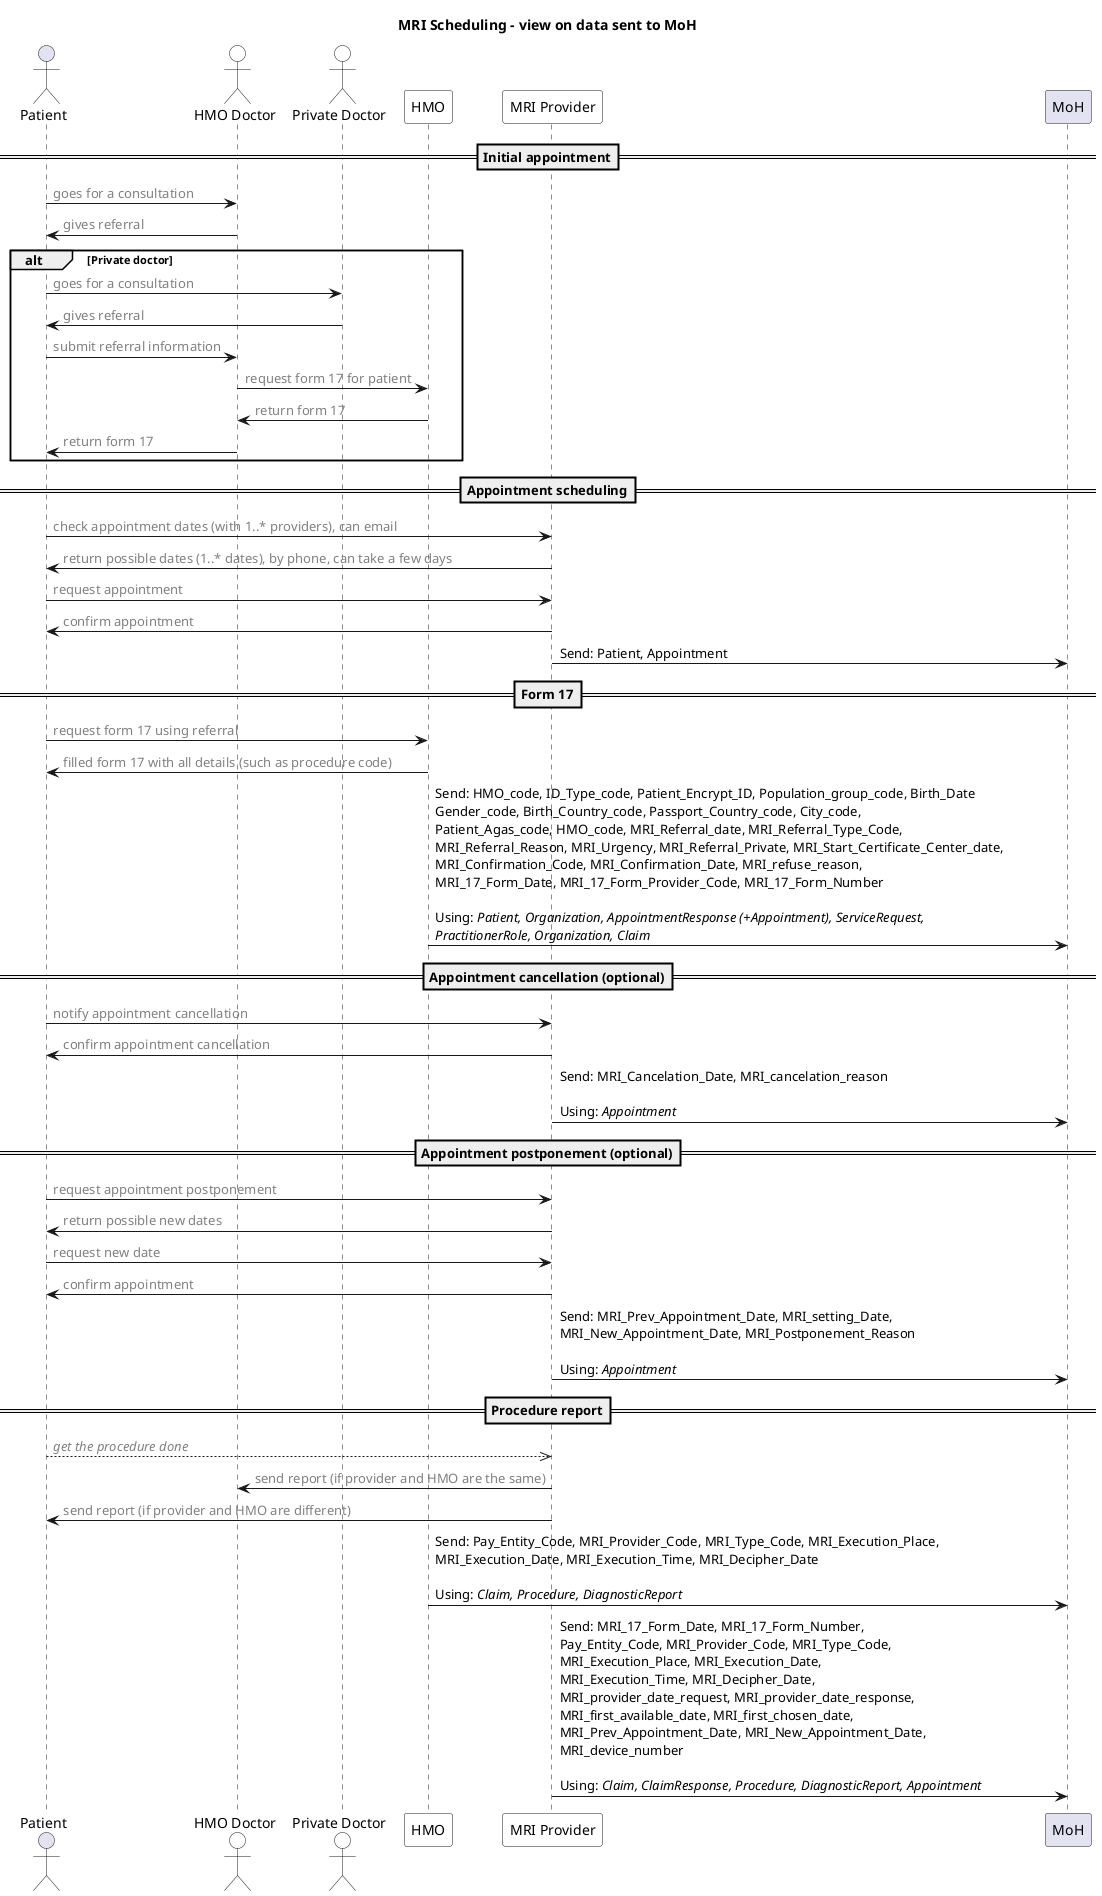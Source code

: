 @startuml
'editable with https://planttext.com
'see documentation at https://plantuml.com/sequence-diagram

title "MRI Scheduling - view on data sent to MoH"

actor Patient
actor "HMO Doctor" #white
actor "Private Doctor" #white
participant HMO #white 
participant "MRI Provider" #white
participant MoH

== Initial appointment==
Patient -> "HMO Doctor": <color #grey>goes for a consultation
"HMO Doctor" -> Patient: <color #grey>gives referral

alt Private doctor 
    Patient -> "Private Doctor": <color #grey>goes for a consultation
    "Private Doctor" -> Patient: <color #grey>gives referral

    Patient -> "HMO Doctor": <color #grey>submit referral information
    "HMO Doctor" -> HMO: <color #grey>request form 17 for patient
    HMO -> "HMO Doctor": <color #grey>return form 17
    "HMO Doctor" -> Patient: <color #grey>return form 17
end

== Appointment scheduling==
Patient -> "MRI Provider": <color #grey>check appointment dates (with 1..* providers), can email
"MRI Provider" -> Patient: <color #grey>return possible dates (1..* dates), by phone, can take a few days
Patient -> "MRI Provider": <color #grey>request appointment
"MRI Provider" -> Patient: <color #grey>confirm appointment

"MRI Provider" -> MoH: Send: Patient, Appointment

== Form 17==
Patient -> HMO: <color #grey>request form 17 using referral
HMO -> Patient: <color #grey>filled form 17 with all details (such as procedure code)

HMO -> MoH: Send: HMO_code, ID_Type_code, Patient_Encrypt_ID, Population_group_code, Birth_Date \nGender_code, Birth_Country_code, Passport_Country_code, City_code, \nPatient_Agas_code, HMO_code, MRI_Referral_date, MRI_Referral_Type_Code, \nMRI_Referral_Reason, MRI_Urgency, MRI_Referral_Private, MRI_Start_Certificate_Center_date,  \nMRI_Confirmation_Code, MRI_Confirmation_Date, MRI_refuse_reason, \nMRI_17_Form_Date, MRI_17_Form_Provider_Code, MRI_17_Form_Number \n\nUsing: //Patient, Organization, AppointmentResponse (+Appointment), ServiceRequest,//\n//PractitionerRole, Organization, Claim //

== Appointment cancellation (optional)==
Patient -> "MRI Provider": <color #grey>notify appointment cancellation
"MRI Provider" -> Patient: <color #grey>confirm appointment cancellation

"MRI Provider" -> MoH: Send: MRI_Cancelation_Date, MRI_cancelation_reason \n\nUsing: //Appointment//

== Appointment postponement (optional)==
Patient -> "MRI Provider": <color #grey>request appointment postponement
"MRI Provider" -> Patient: <color #grey>return possible new dates
Patient -> "MRI Provider": <color #grey>request new date
"MRI Provider" -> Patient: <color #grey>confirm appointment

"MRI Provider" -> MoH: Send: MRI_Prev_Appointment_Date, MRI_setting_Date, \nMRI_New_Appointment_Date, MRI_Postponement_Reason \n\nUsing: //Appointment//

== Procedure report==
Patient -->> "MRI Provider": <color #grey>//get the procedure done//
"MRI Provider" -> "HMO Doctor": <color #grey>send report (if provider and HMO are the same)
"MRI Provider" -> Patient: <color #grey>send report (if provider and HMO are different)

HMO -> MoH: Send: Pay_Entity_Code, MRI_Provider_Code, MRI_Type_Code, MRI_Execution_Place, \nMRI_Execution_Date, MRI_Execution_Time, MRI_Decipher_Date \n\nUsing: //Claim, Procedure, DiagnosticReport//

"MRI Provider" -> MoH: Send: MRI_17_Form_Date, MRI_17_Form_Number, \nPay_Entity_Code, MRI_Provider_Code, MRI_Type_Code, \nMRI_Execution_Place, MRI_Execution_Date, \nMRI_Execution_Time, MRI_Decipher_Date, \nMRI_provider_date_request, MRI_provider_date_response, \nMRI_first_available_date, MRI_first_chosen_date, \nMRI_Prev_Appointment_Date, MRI_New_Appointment_Date, \nMRI_device_number  \n\nUsing: //Claim, ClaimResponse, Procedure, DiagnosticReport, Appointment//

@enduml
